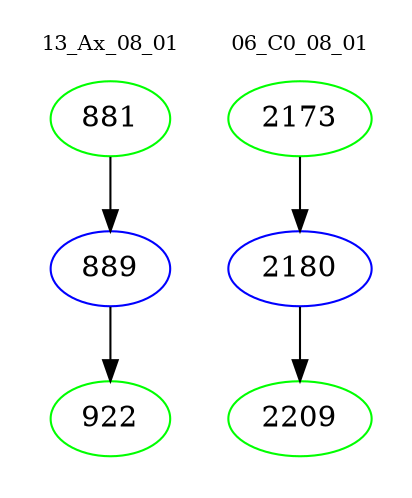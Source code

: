 digraph{
subgraph cluster_0 {
color = white
label = "13_Ax_08_01";
fontsize=10;
T0_881 [label="881", color="green"]
T0_881 -> T0_889 [color="black"]
T0_889 [label="889", color="blue"]
T0_889 -> T0_922 [color="black"]
T0_922 [label="922", color="green"]
}
subgraph cluster_1 {
color = white
label = "06_C0_08_01";
fontsize=10;
T1_2173 [label="2173", color="green"]
T1_2173 -> T1_2180 [color="black"]
T1_2180 [label="2180", color="blue"]
T1_2180 -> T1_2209 [color="black"]
T1_2209 [label="2209", color="green"]
}
}
